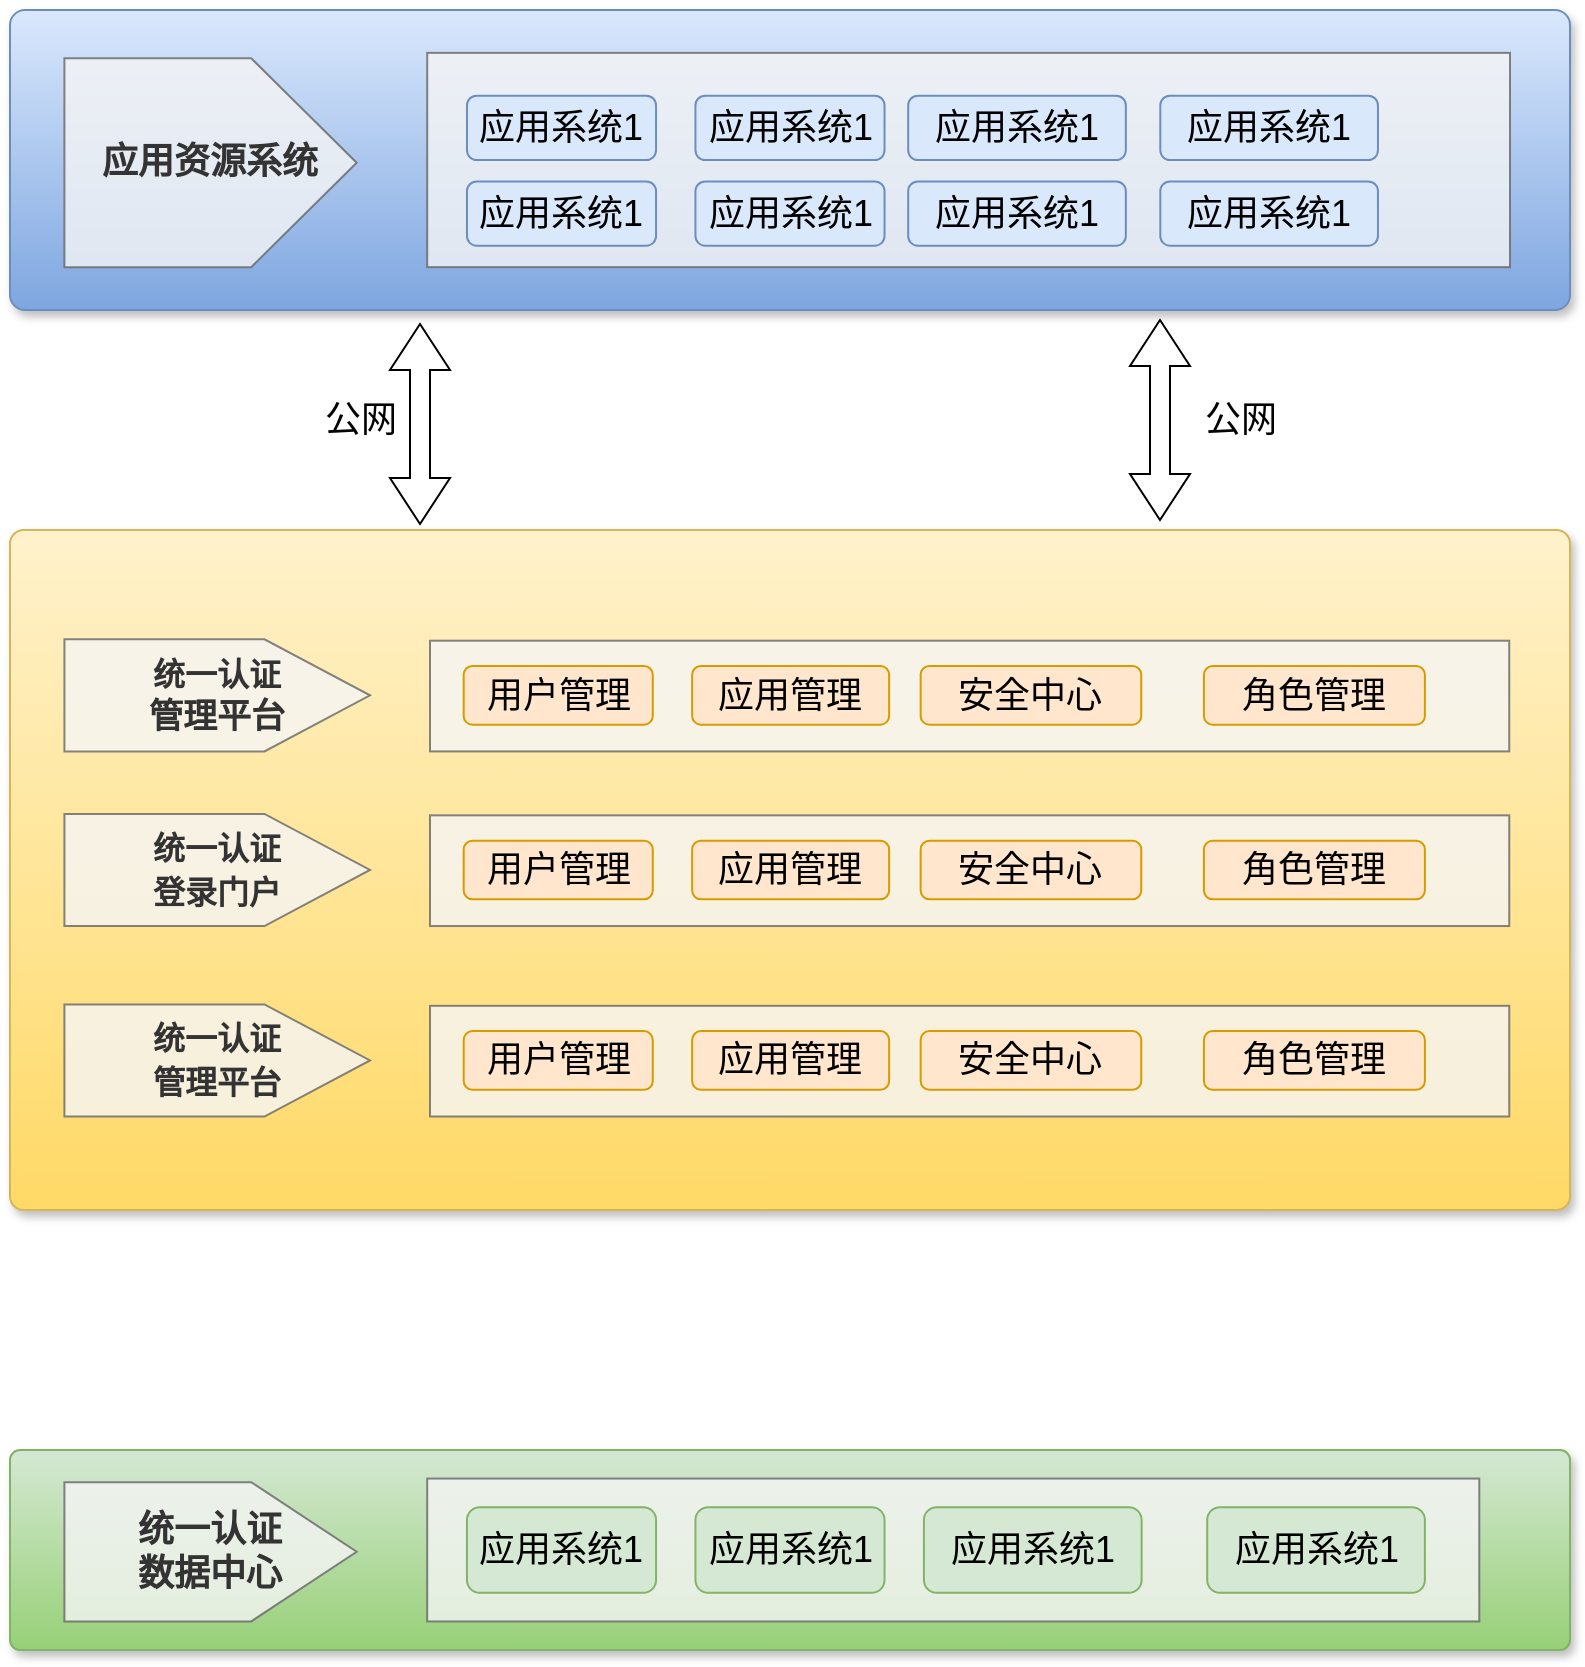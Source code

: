 <mxfile version="18.2.0" type="github">
  <diagram name="Page-1" id="d9b1e647-80fa-b4a2-5024-87a742678bcc">
    <mxGraphModel dx="868" dy="525" grid="1" gridSize="10" guides="1" tooltips="1" connect="1" arrows="0" fold="1" page="1" pageScale="1" pageWidth="500" pageHeight="1200" background="none" math="0" shadow="0">
      <root>
        <mxCell id="0" />
        <mxCell id="1" parent="0" />
        <mxCell id="57fe6abec08f04cb-7" value="" style="text;html=1;strokeColor=#6c8ebf;fillColor=#dae8fc;align=center;verticalAlign=middle;whiteSpace=wrap;fontSize=54;fontStyle=1;shadow=1;rounded=1;glass=0;sketch=0;arcSize=5;gradientColor=#7ea6e0;" parent="1" vertex="1">
          <mxGeometry x="50" y="90" width="780" height="150" as="geometry" />
        </mxCell>
        <mxCell id="60hh8dOJ01memG8-q0ME-10" value="" style="rounded=0;whiteSpace=wrap;html=1;shadow=0;glass=0;sketch=0;fontSize=20;fillColor=#f5f5f5;fontColor=#333333;strokeColor=#666666;opacity=80;" parent="57fe6abec08f04cb-7" vertex="1">
          <mxGeometry x="208.61" y="21.43" width="541.39" height="107.14" as="geometry" />
        </mxCell>
        <mxCell id="60hh8dOJ01memG8-q0ME-2" value="&lt;font style=&quot;font-size: 18px;&quot;&gt;应用系统1&lt;/font&gt;" style="rounded=1;whiteSpace=wrap;html=1;shadow=0;glass=0;sketch=0;fillColor=#dae8fc;strokeColor=#6c8ebf;gradientColor=none;" parent="57fe6abec08f04cb-7" vertex="1">
          <mxGeometry x="228.485" y="42.857" width="94.545" height="32.143" as="geometry" />
        </mxCell>
        <mxCell id="60hh8dOJ01memG8-q0ME-9" value="&lt;span style=&quot;color: rgb(51, 51, 51);&quot;&gt;&lt;b&gt;&lt;font style=&quot;font-size: 18px;&quot;&gt;应用资源系统&lt;/font&gt;&lt;/b&gt;&lt;/span&gt;" style="html=1;shadow=0;dashed=0;align=center;verticalAlign=middle;shape=mxgraph.arrows2.arrow;dy=0;dx=52.76;notch=0;rounded=0;glass=0;sketch=0;fontSize=18;fillColor=#f5f5f5;fontColor=#333333;strokeColor=#666666;whiteSpace=wrap;opacity=80;" parent="57fe6abec08f04cb-7" vertex="1">
          <mxGeometry x="27.205" y="24.107" width="146.128" height="104.464" as="geometry" />
        </mxCell>
        <mxCell id="60hh8dOJ01memG8-q0ME-16" value="&lt;font style=&quot;font-size: 18px;&quot;&gt;应用系统1&lt;/font&gt;" style="rounded=1;whiteSpace=wrap;html=1;shadow=0;glass=0;sketch=0;fillColor=#dae8fc;strokeColor=#6c8ebf;gradientColor=none;" parent="57fe6abec08f04cb-7" vertex="1">
          <mxGeometry x="575.149" y="42.857" width="108.837" height="32.143" as="geometry" />
        </mxCell>
        <mxCell id="60hh8dOJ01memG8-q0ME-15" value="&lt;font style=&quot;font-size: 18px;&quot;&gt;应用系统1&lt;/font&gt;" style="rounded=1;whiteSpace=wrap;html=1;shadow=0;glass=0;sketch=0;fillColor=#dae8fc;strokeColor=#6c8ebf;gradientColor=none;" parent="57fe6abec08f04cb-7" vertex="1">
          <mxGeometry x="449.089" y="42.857" width="108.837" height="32.143" as="geometry" />
        </mxCell>
        <mxCell id="60hh8dOJ01memG8-q0ME-14" value="&lt;font style=&quot;font-size: 18px;&quot;&gt;应用系统1&lt;/font&gt;" style="rounded=1;whiteSpace=wrap;html=1;shadow=0;glass=0;sketch=0;fillColor=#dae8fc;strokeColor=#6c8ebf;gradientColor=none;" parent="57fe6abec08f04cb-7" vertex="1">
          <mxGeometry x="575.149" y="85.714" width="108.837" height="32.143" as="geometry" />
        </mxCell>
        <mxCell id="60hh8dOJ01memG8-q0ME-13" value="&lt;font style=&quot;font-size: 18px;&quot;&gt;应用系统1&lt;/font&gt;" style="rounded=1;whiteSpace=wrap;html=1;shadow=0;glass=0;sketch=0;fillColor=#dae8fc;strokeColor=#6c8ebf;gradientColor=none;" parent="57fe6abec08f04cb-7" vertex="1">
          <mxGeometry x="449.089" y="85.714" width="108.837" height="32.143" as="geometry" />
        </mxCell>
        <mxCell id="60hh8dOJ01memG8-q0ME-12" value="&lt;font style=&quot;font-size: 18px;&quot;&gt;应用系统1&lt;/font&gt;" style="rounded=1;whiteSpace=wrap;html=1;shadow=0;glass=0;sketch=0;fillColor=#dae8fc;strokeColor=#6c8ebf;gradientColor=none;" parent="57fe6abec08f04cb-7" vertex="1">
          <mxGeometry x="342.727" y="42.857" width="94.545" height="32.143" as="geometry" />
        </mxCell>
        <mxCell id="60hh8dOJ01memG8-q0ME-11" value="&lt;font style=&quot;font-size: 18px;&quot;&gt;应用系统1&lt;/font&gt;" style="rounded=1;whiteSpace=wrap;html=1;shadow=0;glass=0;sketch=0;fillColor=#dae8fc;strokeColor=#6c8ebf;gradientColor=none;" parent="57fe6abec08f04cb-7" vertex="1">
          <mxGeometry x="228.485" y="85.714" width="94.545" height="32.143" as="geometry" />
        </mxCell>
        <mxCell id="60hh8dOJ01memG8-q0ME-17" value="&lt;font style=&quot;font-size: 18px;&quot;&gt;应用系统1&lt;/font&gt;" style="rounded=1;whiteSpace=wrap;html=1;shadow=0;glass=0;sketch=0;fillColor=#dae8fc;strokeColor=#6c8ebf;gradientColor=none;" parent="57fe6abec08f04cb-7" vertex="1">
          <mxGeometry x="342.727" y="85.714" width="94.545" height="32.143" as="geometry" />
        </mxCell>
        <mxCell id="60hh8dOJ01memG8-q0ME-18" value="" style="text;html=1;strokeColor=#d6b656;fillColor=#fff2cc;align=center;verticalAlign=middle;whiteSpace=wrap;fontSize=54;fontStyle=1;shadow=1;rounded=1;glass=0;sketch=0;arcSize=2;gradientColor=#ffd966;" parent="1" vertex="1">
          <mxGeometry x="50" y="350" width="780" height="340" as="geometry" />
        </mxCell>
        <mxCell id="60hh8dOJ01memG8-q0ME-19" value="" style="rounded=0;whiteSpace=wrap;html=1;shadow=0;glass=0;sketch=0;fontSize=20;fillColor=#f5f5f5;fontColor=#333333;strokeColor=#666666;opacity=80;" parent="60hh8dOJ01memG8-q0ME-18" vertex="1">
          <mxGeometry x="210" y="55.35" width="539.62" height="55.35" as="geometry" />
        </mxCell>
        <mxCell id="60hh8dOJ01memG8-q0ME-20" value="&lt;font style=&quot;font-size: 18px;&quot;&gt;用户管理&lt;/font&gt;" style="rounded=1;whiteSpace=wrap;html=1;shadow=0;glass=0;sketch=0;fillColor=#ffe6cc;strokeColor=#d79b00;" parent="60hh8dOJ01memG8-q0ME-18" vertex="1">
          <mxGeometry x="226.838" y="67.992" width="94.545" height="29.367" as="geometry" />
        </mxCell>
        <mxCell id="60hh8dOJ01memG8-q0ME-21" value="&lt;div style=&quot;font-size: 17px;&quot;&gt;&lt;b style=&quot;background-color: initial;&quot;&gt;&lt;font style=&quot;font-size: 16px;&quot;&gt;统一认证&lt;/font&gt;&lt;/b&gt;&lt;/div&gt;&lt;span style=&quot;color: rgb(51, 51, 51); font-size: 17px;&quot;&gt;&lt;div style=&quot;&quot;&gt;&lt;b style=&quot;background-color: initial;&quot;&gt;&lt;font style=&quot;font-size: 17px;&quot;&gt;管理平台&lt;/font&gt;&lt;/b&gt;&lt;/div&gt;&lt;/span&gt;" style="html=1;shadow=0;dashed=0;align=center;verticalAlign=middle;shape=mxgraph.arrows2.arrow;dy=0;dx=52.76;notch=0;rounded=0;glass=0;sketch=0;fontSize=18;fillColor=#f5f5f5;fontColor=#333333;strokeColor=#666666;whiteSpace=wrap;opacity=80;" parent="60hh8dOJ01memG8-q0ME-18" vertex="1">
          <mxGeometry x="27.21" y="54.65" width="152.79" height="56.05" as="geometry" />
        </mxCell>
        <mxCell id="60hh8dOJ01memG8-q0ME-22" value="&lt;font style=&quot;font-size: 18px;&quot;&gt;角色管理&lt;/font&gt;" style="rounded=1;whiteSpace=wrap;html=1;shadow=0;glass=0;sketch=0;fillColor=#ffe6cc;strokeColor=#d79b00;" parent="60hh8dOJ01memG8-q0ME-18" vertex="1">
          <mxGeometry x="596.96" y="67.992" width="110.484" height="29.367" as="geometry" />
        </mxCell>
        <mxCell id="60hh8dOJ01memG8-q0ME-23" value="&lt;font style=&quot;font-size: 18px;&quot;&gt;安全中心&lt;/font&gt;" style="rounded=1;whiteSpace=wrap;html=1;shadow=0;glass=0;sketch=0;fillColor=#ffe6cc;strokeColor=#d79b00;" parent="60hh8dOJ01memG8-q0ME-18" vertex="1">
          <mxGeometry x="455.323" y="67.992" width="110.303" height="29.367" as="geometry" />
        </mxCell>
        <mxCell id="60hh8dOJ01memG8-q0ME-26" value="&lt;font style=&quot;font-size: 18px;&quot;&gt;应用管理&lt;/font&gt;" style="rounded=1;whiteSpace=wrap;html=1;shadow=0;glass=0;sketch=0;fillColor=#ffe6cc;strokeColor=#d79b00;" parent="60hh8dOJ01memG8-q0ME-18" vertex="1">
          <mxGeometry x="341.081" y="67.992" width="98.485" height="29.367" as="geometry" />
        </mxCell>
        <mxCell id="60hh8dOJ01memG8-q0ME-29" value="" style="rounded=0;whiteSpace=wrap;html=1;shadow=0;glass=0;sketch=0;fontSize=20;fillColor=#f5f5f5;fontColor=#333333;strokeColor=#666666;opacity=80;" parent="60hh8dOJ01memG8-q0ME-18" vertex="1">
          <mxGeometry x="210" y="142.67" width="539.62" height="55.35" as="geometry" />
        </mxCell>
        <mxCell id="60hh8dOJ01memG8-q0ME-30" value="&lt;font style=&quot;font-size: 18px;&quot;&gt;用户管理&lt;/font&gt;" style="rounded=1;whiteSpace=wrap;html=1;shadow=0;glass=0;sketch=0;fillColor=#ffe6cc;strokeColor=#d79b00;" parent="60hh8dOJ01memG8-q0ME-18" vertex="1">
          <mxGeometry x="226.838" y="155.317" width="94.545" height="29.367" as="geometry" />
        </mxCell>
        <mxCell id="60hh8dOJ01memG8-q0ME-31" value="&lt;span style=&quot;color: rgb(51, 51, 51);&quot;&gt;&lt;b style=&quot;font-size: 16px;&quot;&gt;&lt;font style=&quot;font-size: 16px;&quot;&gt;统一认证&lt;br&gt;登录门户&lt;/font&gt;&lt;/b&gt;&lt;/span&gt;" style="html=1;shadow=0;dashed=0;align=center;verticalAlign=middle;shape=mxgraph.arrows2.arrow;dy=0;dx=52.76;notch=0;rounded=0;glass=0;sketch=0;fontSize=18;fillColor=#f5f5f5;fontColor=#333333;strokeColor=#666666;whiteSpace=wrap;opacity=80;" parent="60hh8dOJ01memG8-q0ME-18" vertex="1">
          <mxGeometry x="27.21" y="141.97" width="152.79" height="56.05" as="geometry" />
        </mxCell>
        <mxCell id="60hh8dOJ01memG8-q0ME-32" value="&lt;font style=&quot;font-size: 18px;&quot;&gt;角色管理&lt;/font&gt;" style="rounded=1;whiteSpace=wrap;html=1;shadow=0;glass=0;sketch=0;fillColor=#ffe6cc;strokeColor=#d79b00;" parent="60hh8dOJ01memG8-q0ME-18" vertex="1">
          <mxGeometry x="596.96" y="155.317" width="110.484" height="29.367" as="geometry" />
        </mxCell>
        <mxCell id="60hh8dOJ01memG8-q0ME-33" value="&lt;font style=&quot;font-size: 18px;&quot;&gt;安全中心&lt;/font&gt;" style="rounded=1;whiteSpace=wrap;html=1;shadow=0;glass=0;sketch=0;fillColor=#ffe6cc;strokeColor=#d79b00;" parent="60hh8dOJ01memG8-q0ME-18" vertex="1">
          <mxGeometry x="455.323" y="155.317" width="110.303" height="29.367" as="geometry" />
        </mxCell>
        <mxCell id="60hh8dOJ01memG8-q0ME-34" value="&lt;font style=&quot;font-size: 18px;&quot;&gt;应用管理&lt;/font&gt;" style="rounded=1;whiteSpace=wrap;html=1;shadow=0;glass=0;sketch=0;fillColor=#ffe6cc;strokeColor=#d79b00;" parent="60hh8dOJ01memG8-q0ME-18" vertex="1">
          <mxGeometry x="341.081" y="155.317" width="98.485" height="29.367" as="geometry" />
        </mxCell>
        <mxCell id="60hh8dOJ01memG8-q0ME-35" value="" style="rounded=0;whiteSpace=wrap;html=1;shadow=0;glass=0;sketch=0;fontSize=20;fillColor=#f5f5f5;fontColor=#333333;strokeColor=#666666;opacity=80;" parent="60hh8dOJ01memG8-q0ME-18" vertex="1">
          <mxGeometry x="210" y="237.91" width="539.62" height="55.35" as="geometry" />
        </mxCell>
        <mxCell id="60hh8dOJ01memG8-q0ME-36" value="&lt;font style=&quot;font-size: 18px;&quot;&gt;用户管理&lt;/font&gt;" style="rounded=1;whiteSpace=wrap;html=1;shadow=0;glass=0;sketch=0;fillColor=#ffe6cc;strokeColor=#d79b00;" parent="60hh8dOJ01memG8-q0ME-18" vertex="1">
          <mxGeometry x="226.838" y="250.556" width="94.545" height="29.367" as="geometry" />
        </mxCell>
        <mxCell id="60hh8dOJ01memG8-q0ME-37" value="&lt;span style=&quot;color: rgb(51, 51, 51);&quot;&gt;&lt;b style=&quot;font-size: 16px;&quot;&gt;&lt;font style=&quot;font-size: 16px;&quot;&gt;统一认证&lt;br&gt;管理平台&lt;/font&gt;&lt;/b&gt;&lt;/span&gt;" style="html=1;shadow=0;dashed=0;align=center;verticalAlign=middle;shape=mxgraph.arrows2.arrow;dy=0;dx=52.76;notch=0;rounded=0;glass=0;sketch=0;fontSize=18;fillColor=#f5f5f5;fontColor=#333333;strokeColor=#666666;whiteSpace=wrap;opacity=80;" parent="60hh8dOJ01memG8-q0ME-18" vertex="1">
          <mxGeometry x="27.21" y="237.21" width="152.79" height="56.05" as="geometry" />
        </mxCell>
        <mxCell id="60hh8dOJ01memG8-q0ME-38" value="&lt;font style=&quot;font-size: 18px;&quot;&gt;角色管理&lt;/font&gt;" style="rounded=1;whiteSpace=wrap;html=1;shadow=0;glass=0;sketch=0;fillColor=#ffe6cc;strokeColor=#d79b00;" parent="60hh8dOJ01memG8-q0ME-18" vertex="1">
          <mxGeometry x="596.96" y="250.556" width="110.484" height="29.367" as="geometry" />
        </mxCell>
        <mxCell id="60hh8dOJ01memG8-q0ME-39" value="&lt;font style=&quot;font-size: 18px;&quot;&gt;安全中心&lt;/font&gt;" style="rounded=1;whiteSpace=wrap;html=1;shadow=0;glass=0;sketch=0;fillColor=#ffe6cc;strokeColor=#d79b00;" parent="60hh8dOJ01memG8-q0ME-18" vertex="1">
          <mxGeometry x="455.323" y="250.556" width="110.303" height="29.367" as="geometry" />
        </mxCell>
        <mxCell id="60hh8dOJ01memG8-q0ME-40" value="&lt;font style=&quot;font-size: 18px;&quot;&gt;应用管理&lt;/font&gt;" style="rounded=1;whiteSpace=wrap;html=1;shadow=0;glass=0;sketch=0;fillColor=#ffe6cc;strokeColor=#d79b00;" parent="60hh8dOJ01memG8-q0ME-18" vertex="1">
          <mxGeometry x="341.081" y="250.556" width="98.485" height="29.367" as="geometry" />
        </mxCell>
        <mxCell id="60hh8dOJ01memG8-q0ME-41" value="" style="text;html=1;strokeColor=#82b366;fillColor=#d5e8d4;align=center;verticalAlign=middle;whiteSpace=wrap;fontSize=54;fontStyle=1;shadow=1;rounded=1;glass=0;sketch=0;gradientColor=#97d077;arcSize=5;" parent="1" vertex="1">
          <mxGeometry x="50" y="810" width="780" height="100" as="geometry" />
        </mxCell>
        <mxCell id="60hh8dOJ01memG8-q0ME-42" value="" style="rounded=0;whiteSpace=wrap;html=1;shadow=0;glass=0;sketch=0;fontSize=20;fillColor=#f5f5f5;fontColor=#333333;strokeColor=#666666;opacity=80;" parent="60hh8dOJ01memG8-q0ME-41" vertex="1">
          <mxGeometry x="208.605" y="14.286" width="526.047" height="71.429" as="geometry" />
        </mxCell>
        <mxCell id="60hh8dOJ01memG8-q0ME-43" value="&lt;font style=&quot;font-size: 18px;&quot;&gt;应用系统1&lt;/font&gt;" style="rounded=1;whiteSpace=wrap;html=1;shadow=0;glass=0;sketch=0;fillColor=#d5e8d4;strokeColor=#82b366;gradientColor=none;" parent="60hh8dOJ01memG8-q0ME-41" vertex="1">
          <mxGeometry x="228.485" y="28.571" width="94.545" height="42.857" as="geometry" />
        </mxCell>
        <mxCell id="60hh8dOJ01memG8-q0ME-44" value="&lt;span style=&quot;color: rgb(51, 51, 51);&quot;&gt;&lt;b style=&quot;&quot;&gt;&lt;font style=&quot;font-size: 18px;&quot;&gt;统一认证&lt;br&gt;数据中心&lt;br&gt;&lt;/font&gt;&lt;/b&gt;&lt;/span&gt;" style="html=1;shadow=0;dashed=0;align=center;verticalAlign=middle;shape=mxgraph.arrows2.arrow;dy=0;dx=52.76;notch=0;rounded=0;glass=0;sketch=0;fontSize=18;fillColor=#f5f5f5;fontColor=#333333;strokeColor=#666666;whiteSpace=wrap;opacity=80;" parent="60hh8dOJ01memG8-q0ME-41" vertex="1">
          <mxGeometry x="27.205" y="16.071" width="146.128" height="69.643" as="geometry" />
        </mxCell>
        <mxCell id="60hh8dOJ01memG8-q0ME-45" value="&lt;font style=&quot;font-size: 18px;&quot;&gt;应用系统1&lt;/font&gt;" style="rounded=1;whiteSpace=wrap;html=1;shadow=0;glass=0;sketch=0;fillColor=#d5e8d4;strokeColor=#82b366;gradientColor=none;" parent="60hh8dOJ01memG8-q0ME-41" vertex="1">
          <mxGeometry x="598.607" y="28.571" width="108.838" height="42.857" as="geometry" />
        </mxCell>
        <mxCell id="60hh8dOJ01memG8-q0ME-46" value="&lt;font style=&quot;font-size: 18px;&quot;&gt;应用系统1&lt;/font&gt;" style="rounded=1;whiteSpace=wrap;html=1;shadow=0;glass=0;sketch=0;fillColor=#d5e8d4;strokeColor=#82b366;gradientColor=none;" parent="60hh8dOJ01memG8-q0ME-41" vertex="1">
          <mxGeometry x="456.97" y="28.571" width="108.838" height="42.857" as="geometry" />
        </mxCell>
        <mxCell id="60hh8dOJ01memG8-q0ME-49" value="&lt;font style=&quot;font-size: 18px;&quot;&gt;应用系统1&lt;/font&gt;" style="rounded=1;whiteSpace=wrap;html=1;shadow=0;glass=0;sketch=0;fillColor=#d5e8d4;strokeColor=#82b366;gradientColor=none;" parent="60hh8dOJ01memG8-q0ME-41" vertex="1">
          <mxGeometry x="342.727" y="28.571" width="94.545" height="42.857" as="geometry" />
        </mxCell>
        <mxCell id="HtmfPYp2KWMltQhcVB6t-5" value="" style="shape=doubleArrow;direction=south;whiteSpace=wrap;html=1;fontSize=18;arrowWidth=0.333;arrowSize=0.23;" vertex="1" parent="1">
          <mxGeometry x="240" y="247" width="30" height="100" as="geometry" />
        </mxCell>
        <mxCell id="HtmfPYp2KWMltQhcVB6t-6" value="" style="shape=doubleArrow;direction=south;whiteSpace=wrap;html=1;fontSize=18;arrowWidth=0.333;arrowSize=0.23;" vertex="1" parent="1">
          <mxGeometry x="610" y="245" width="30" height="100" as="geometry" />
        </mxCell>
        <mxCell id="HtmfPYp2KWMltQhcVB6t-7" value="公网" style="text;html=1;align=center;verticalAlign=middle;resizable=0;points=[];autosize=1;strokeColor=none;fillColor=none;fontSize=18;" vertex="1" parent="1">
          <mxGeometry x="200" y="280" width="50" height="30" as="geometry" />
        </mxCell>
        <mxCell id="HtmfPYp2KWMltQhcVB6t-8" value="公网" style="text;html=1;align=center;verticalAlign=middle;resizable=0;points=[];autosize=1;strokeColor=none;fillColor=none;fontSize=18;" vertex="1" parent="1">
          <mxGeometry x="640" y="280" width="50" height="30" as="geometry" />
        </mxCell>
      </root>
    </mxGraphModel>
  </diagram>
</mxfile>
